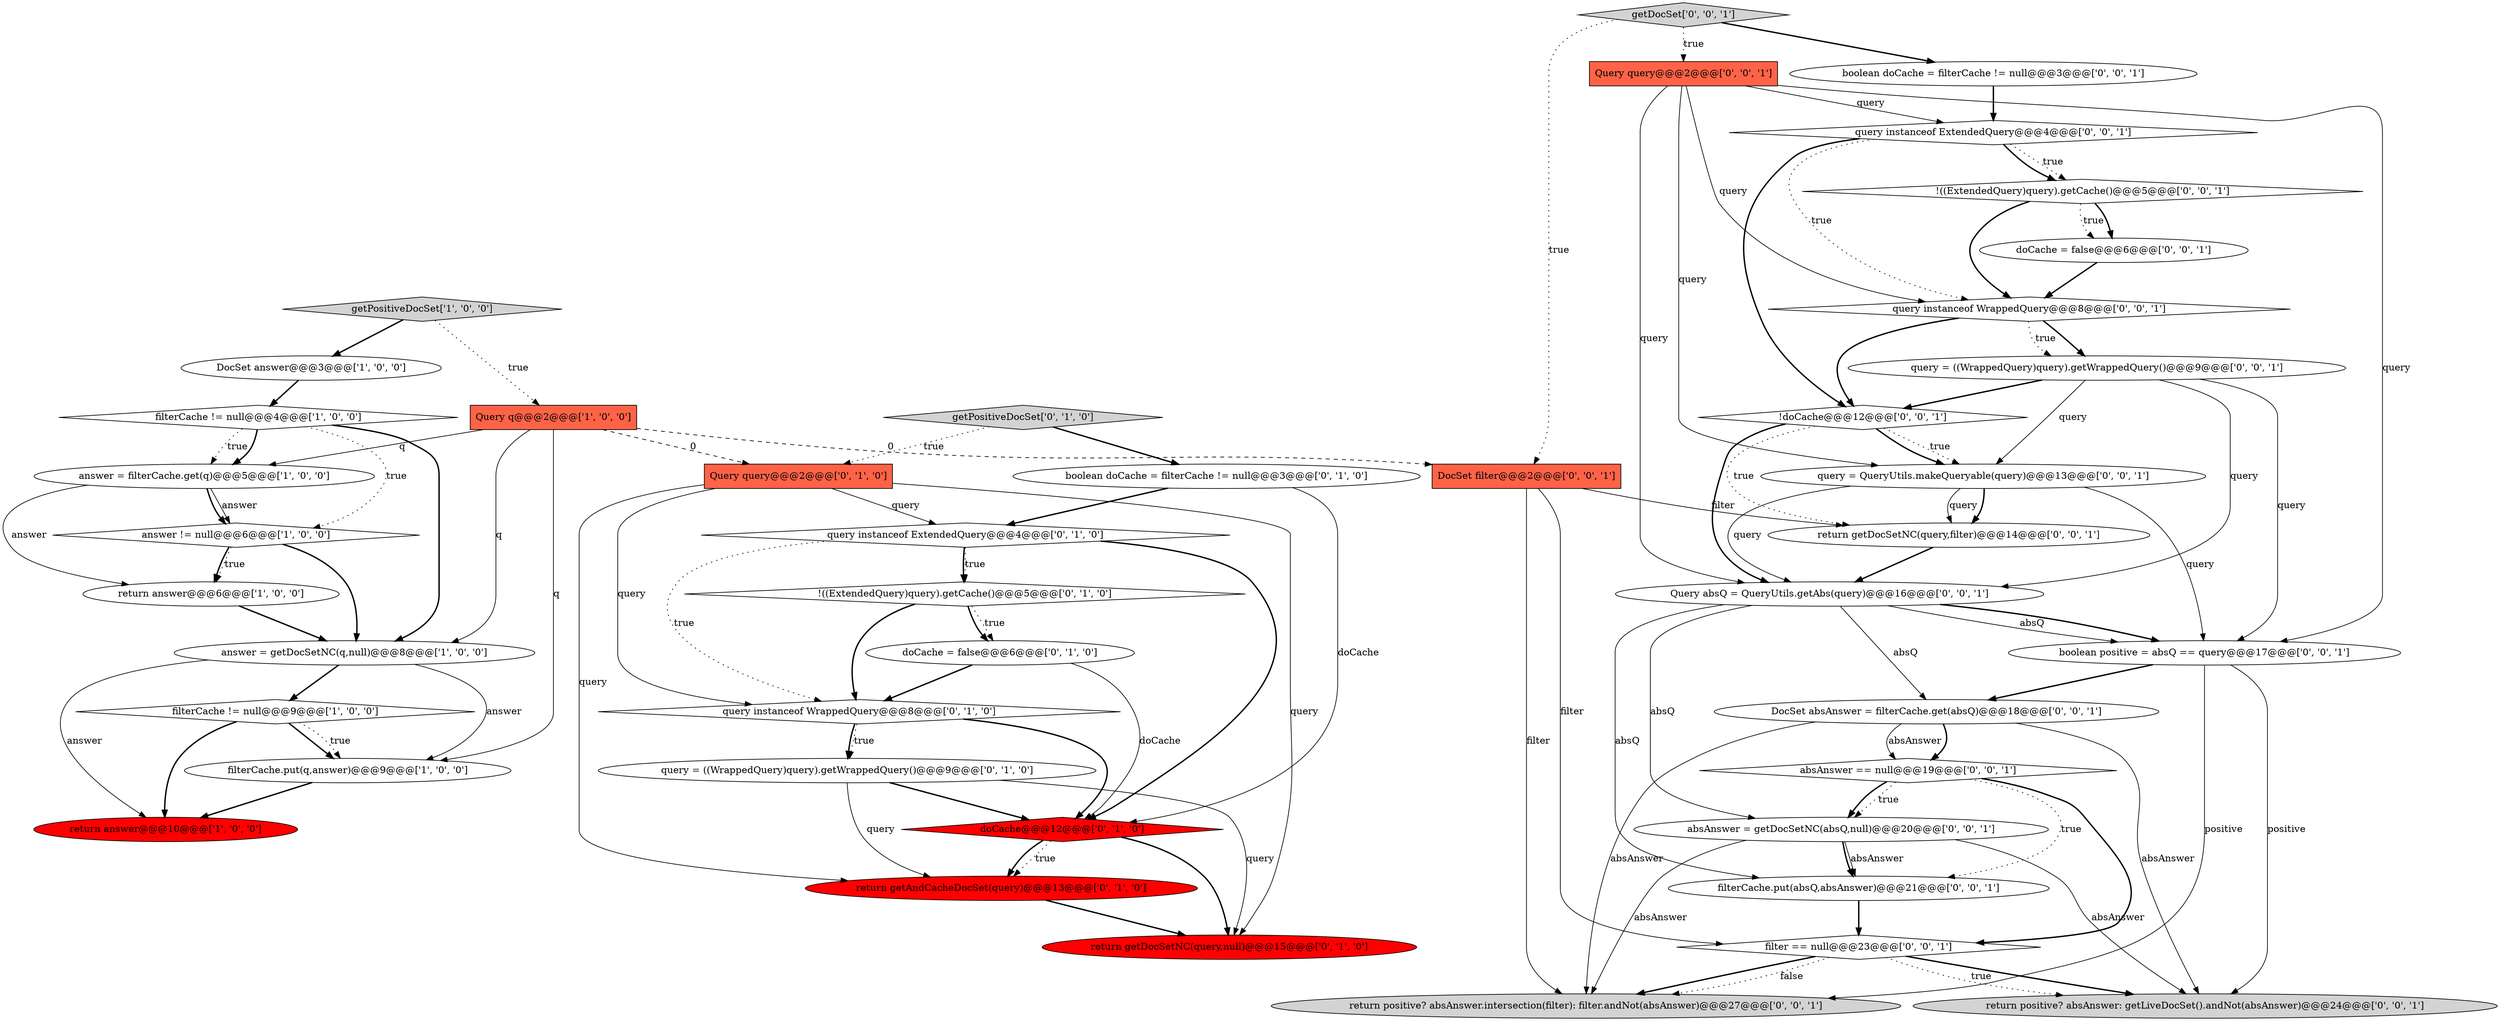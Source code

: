 digraph {
1 [style = filled, label = "filterCache != null@@@4@@@['1', '0', '0']", fillcolor = white, shape = diamond image = "AAA0AAABBB1BBB"];
32 [style = filled, label = "query = ((WrappedQuery)query).getWrappedQuery()@@@9@@@['0', '0', '1']", fillcolor = white, shape = ellipse image = "AAA0AAABBB3BBB"];
25 [style = filled, label = "Query query@@@2@@@['0', '0', '1']", fillcolor = tomato, shape = box image = "AAA0AAABBB3BBB"];
11 [style = filled, label = "query instanceof ExtendedQuery@@@4@@@['0', '1', '0']", fillcolor = white, shape = diamond image = "AAA0AAABBB2BBB"];
42 [style = filled, label = "absAnswer == null@@@19@@@['0', '0', '1']", fillcolor = white, shape = diamond image = "AAA0AAABBB3BBB"];
30 [style = filled, label = "absAnswer = getDocSetNC(absQ,null)@@@20@@@['0', '0', '1']", fillcolor = white, shape = ellipse image = "AAA0AAABBB3BBB"];
33 [style = filled, label = "DocSet absAnswer = filterCache.get(absQ)@@@18@@@['0', '0', '1']", fillcolor = white, shape = ellipse image = "AAA0AAABBB3BBB"];
18 [style = filled, label = "doCache = false@@@6@@@['0', '1', '0']", fillcolor = white, shape = ellipse image = "AAA0AAABBB2BBB"];
21 [style = filled, label = "query = ((WrappedQuery)query).getWrappedQuery()@@@9@@@['0', '1', '0']", fillcolor = white, shape = ellipse image = "AAA0AAABBB2BBB"];
27 [style = filled, label = "return getDocSetNC(query,filter)@@@14@@@['0', '0', '1']", fillcolor = white, shape = ellipse image = "AAA0AAABBB3BBB"];
20 [style = filled, label = "Query query@@@2@@@['0', '1', '0']", fillcolor = tomato, shape = box image = "AAA1AAABBB2BBB"];
29 [style = filled, label = "query = QueryUtils.makeQueryable(query)@@@13@@@['0', '0', '1']", fillcolor = white, shape = ellipse image = "AAA0AAABBB3BBB"];
4 [style = filled, label = "getPositiveDocSet['1', '0', '0']", fillcolor = lightgray, shape = diamond image = "AAA0AAABBB1BBB"];
3 [style = filled, label = "filterCache != null@@@9@@@['1', '0', '0']", fillcolor = white, shape = diamond image = "AAA0AAABBB1BBB"];
24 [style = filled, label = "return positive? absAnswer: getLiveDocSet().andNot(absAnswer)@@@24@@@['0', '0', '1']", fillcolor = lightgray, shape = ellipse image = "AAA0AAABBB3BBB"];
26 [style = filled, label = "query instanceof ExtendedQuery@@@4@@@['0', '0', '1']", fillcolor = white, shape = diamond image = "AAA0AAABBB3BBB"];
13 [style = filled, label = "boolean doCache = filterCache != null@@@3@@@['0', '1', '0']", fillcolor = white, shape = ellipse image = "AAA0AAABBB2BBB"];
7 [style = filled, label = "return answer@@@10@@@['1', '0', '0']", fillcolor = red, shape = ellipse image = "AAA1AAABBB1BBB"];
31 [style = filled, label = "getDocSet['0', '0', '1']", fillcolor = lightgray, shape = diamond image = "AAA0AAABBB3BBB"];
22 [style = filled, label = "!((ExtendedQuery)query).getCache()@@@5@@@['0', '0', '1']", fillcolor = white, shape = diamond image = "AAA0AAABBB3BBB"];
41 [style = filled, label = "!doCache@@@12@@@['0', '0', '1']", fillcolor = white, shape = diamond image = "AAA0AAABBB3BBB"];
2 [style = filled, label = "Query q@@@2@@@['1', '0', '0']", fillcolor = tomato, shape = box image = "AAA1AAABBB1BBB"];
5 [style = filled, label = "filterCache.put(q,answer)@@@9@@@['1', '0', '0']", fillcolor = white, shape = ellipse image = "AAA0AAABBB1BBB"];
17 [style = filled, label = "getPositiveDocSet['0', '1', '0']", fillcolor = lightgray, shape = diamond image = "AAA0AAABBB2BBB"];
36 [style = filled, label = "return positive? absAnswer.intersection(filter): filter.andNot(absAnswer)@@@27@@@['0', '0', '1']", fillcolor = lightgray, shape = ellipse image = "AAA0AAABBB3BBB"];
15 [style = filled, label = "doCache@@@12@@@['0', '1', '0']", fillcolor = red, shape = diamond image = "AAA1AAABBB2BBB"];
23 [style = filled, label = "Query absQ = QueryUtils.getAbs(query)@@@16@@@['0', '0', '1']", fillcolor = white, shape = ellipse image = "AAA0AAABBB3BBB"];
35 [style = filled, label = "query instanceof WrappedQuery@@@8@@@['0', '0', '1']", fillcolor = white, shape = diamond image = "AAA0AAABBB3BBB"];
0 [style = filled, label = "answer = filterCache.get(q)@@@5@@@['1', '0', '0']", fillcolor = white, shape = ellipse image = "AAA0AAABBB1BBB"];
9 [style = filled, label = "answer != null@@@6@@@['1', '0', '0']", fillcolor = white, shape = diamond image = "AAA0AAABBB1BBB"];
39 [style = filled, label = "boolean doCache = filterCache != null@@@3@@@['0', '0', '1']", fillcolor = white, shape = ellipse image = "AAA0AAABBB3BBB"];
38 [style = filled, label = "DocSet filter@@@2@@@['0', '0', '1']", fillcolor = tomato, shape = box image = "AAA0AAABBB3BBB"];
14 [style = filled, label = "!((ExtendedQuery)query).getCache()@@@5@@@['0', '1', '0']", fillcolor = white, shape = diamond image = "AAA0AAABBB2BBB"];
28 [style = filled, label = "boolean positive = absQ == query@@@17@@@['0', '0', '1']", fillcolor = white, shape = ellipse image = "AAA0AAABBB3BBB"];
6 [style = filled, label = "DocSet answer@@@3@@@['1', '0', '0']", fillcolor = white, shape = ellipse image = "AAA0AAABBB1BBB"];
10 [style = filled, label = "answer = getDocSetNC(q,null)@@@8@@@['1', '0', '0']", fillcolor = white, shape = ellipse image = "AAA0AAABBB1BBB"];
19 [style = filled, label = "query instanceof WrappedQuery@@@8@@@['0', '1', '0']", fillcolor = white, shape = diamond image = "AAA0AAABBB2BBB"];
40 [style = filled, label = "filter == null@@@23@@@['0', '0', '1']", fillcolor = white, shape = diamond image = "AAA0AAABBB3BBB"];
8 [style = filled, label = "return answer@@@6@@@['1', '0', '0']", fillcolor = white, shape = ellipse image = "AAA0AAABBB1BBB"];
12 [style = filled, label = "return getDocSetNC(query,null)@@@15@@@['0', '1', '0']", fillcolor = red, shape = ellipse image = "AAA1AAABBB2BBB"];
34 [style = filled, label = "doCache = false@@@6@@@['0', '0', '1']", fillcolor = white, shape = ellipse image = "AAA0AAABBB3BBB"];
37 [style = filled, label = "filterCache.put(absQ,absAnswer)@@@21@@@['0', '0', '1']", fillcolor = white, shape = ellipse image = "AAA0AAABBB3BBB"];
16 [style = filled, label = "return getAndCacheDocSet(query)@@@13@@@['0', '1', '0']", fillcolor = red, shape = ellipse image = "AAA1AAABBB2BBB"];
8->10 [style = bold, label=""];
10->7 [style = solid, label="answer"];
30->24 [style = solid, label="absAnswer"];
11->14 [style = bold, label=""];
35->41 [style = bold, label=""];
21->15 [style = bold, label=""];
25->35 [style = solid, label="query"];
29->28 [style = solid, label="query"];
25->26 [style = solid, label="query"];
9->10 [style = bold, label=""];
26->22 [style = dotted, label="true"];
26->22 [style = bold, label=""];
23->28 [style = bold, label=""];
3->5 [style = bold, label=""];
37->40 [style = bold, label=""];
0->9 [style = solid, label="answer"];
41->29 [style = dotted, label="true"];
40->36 [style = dotted, label="false"];
20->12 [style = solid, label="query"];
23->30 [style = solid, label="absQ"];
33->42 [style = bold, label=""];
40->24 [style = bold, label=""];
1->0 [style = dotted, label="true"];
0->8 [style = solid, label="answer"];
19->15 [style = bold, label=""];
20->19 [style = solid, label="query"];
23->28 [style = solid, label="absQ"];
14->18 [style = dotted, label="true"];
17->20 [style = dotted, label="true"];
29->23 [style = solid, label="query"];
31->25 [style = dotted, label="true"];
38->36 [style = solid, label="filter"];
21->12 [style = solid, label="query"];
11->14 [style = dotted, label="true"];
18->19 [style = bold, label=""];
32->29 [style = solid, label="query"];
23->37 [style = solid, label="absQ"];
19->21 [style = dotted, label="true"];
1->0 [style = bold, label=""];
15->16 [style = dotted, label="true"];
9->8 [style = bold, label=""];
13->11 [style = bold, label=""];
42->40 [style = bold, label=""];
39->26 [style = bold, label=""];
9->8 [style = dotted, label="true"];
29->27 [style = bold, label=""];
3->5 [style = dotted, label="true"];
3->7 [style = bold, label=""];
18->15 [style = solid, label="doCache"];
23->33 [style = solid, label="absQ"];
30->36 [style = solid, label="absAnswer"];
5->7 [style = bold, label=""];
14->18 [style = bold, label=""];
42->30 [style = dotted, label="true"];
15->12 [style = bold, label=""];
11->19 [style = dotted, label="true"];
34->35 [style = bold, label=""];
32->23 [style = solid, label="query"];
4->2 [style = dotted, label="true"];
2->5 [style = solid, label="q"];
20->16 [style = solid, label="query"];
25->23 [style = solid, label="query"];
33->24 [style = solid, label="absAnswer"];
35->32 [style = bold, label=""];
14->19 [style = bold, label=""];
29->27 [style = solid, label="query"];
28->24 [style = solid, label="positive"];
6->1 [style = bold, label=""];
26->41 [style = bold, label=""];
32->28 [style = solid, label="query"];
38->40 [style = solid, label="filter"];
20->11 [style = solid, label="query"];
40->36 [style = bold, label=""];
1->9 [style = dotted, label="true"];
33->42 [style = solid, label="absAnswer"];
30->37 [style = solid, label="absAnswer"];
32->41 [style = bold, label=""];
17->13 [style = bold, label=""];
31->39 [style = bold, label=""];
26->35 [style = dotted, label="true"];
22->35 [style = bold, label=""];
19->21 [style = bold, label=""];
22->34 [style = dotted, label="true"];
0->9 [style = bold, label=""];
13->15 [style = solid, label="doCache"];
10->5 [style = solid, label="answer"];
25->29 [style = solid, label="query"];
41->27 [style = dotted, label="true"];
2->20 [style = dashed, label="0"];
21->16 [style = solid, label="query"];
4->6 [style = bold, label=""];
41->29 [style = bold, label=""];
2->0 [style = solid, label="q"];
40->24 [style = dotted, label="true"];
10->3 [style = bold, label=""];
30->37 [style = bold, label=""];
15->16 [style = bold, label=""];
2->38 [style = dashed, label="0"];
11->15 [style = bold, label=""];
33->36 [style = solid, label="absAnswer"];
28->36 [style = solid, label="positive"];
38->27 [style = solid, label="filter"];
28->33 [style = bold, label=""];
42->30 [style = bold, label=""];
22->34 [style = bold, label=""];
31->38 [style = dotted, label="true"];
2->10 [style = solid, label="q"];
27->23 [style = bold, label=""];
1->10 [style = bold, label=""];
41->23 [style = bold, label=""];
16->12 [style = bold, label=""];
25->28 [style = solid, label="query"];
42->37 [style = dotted, label="true"];
35->32 [style = dotted, label="true"];
}
